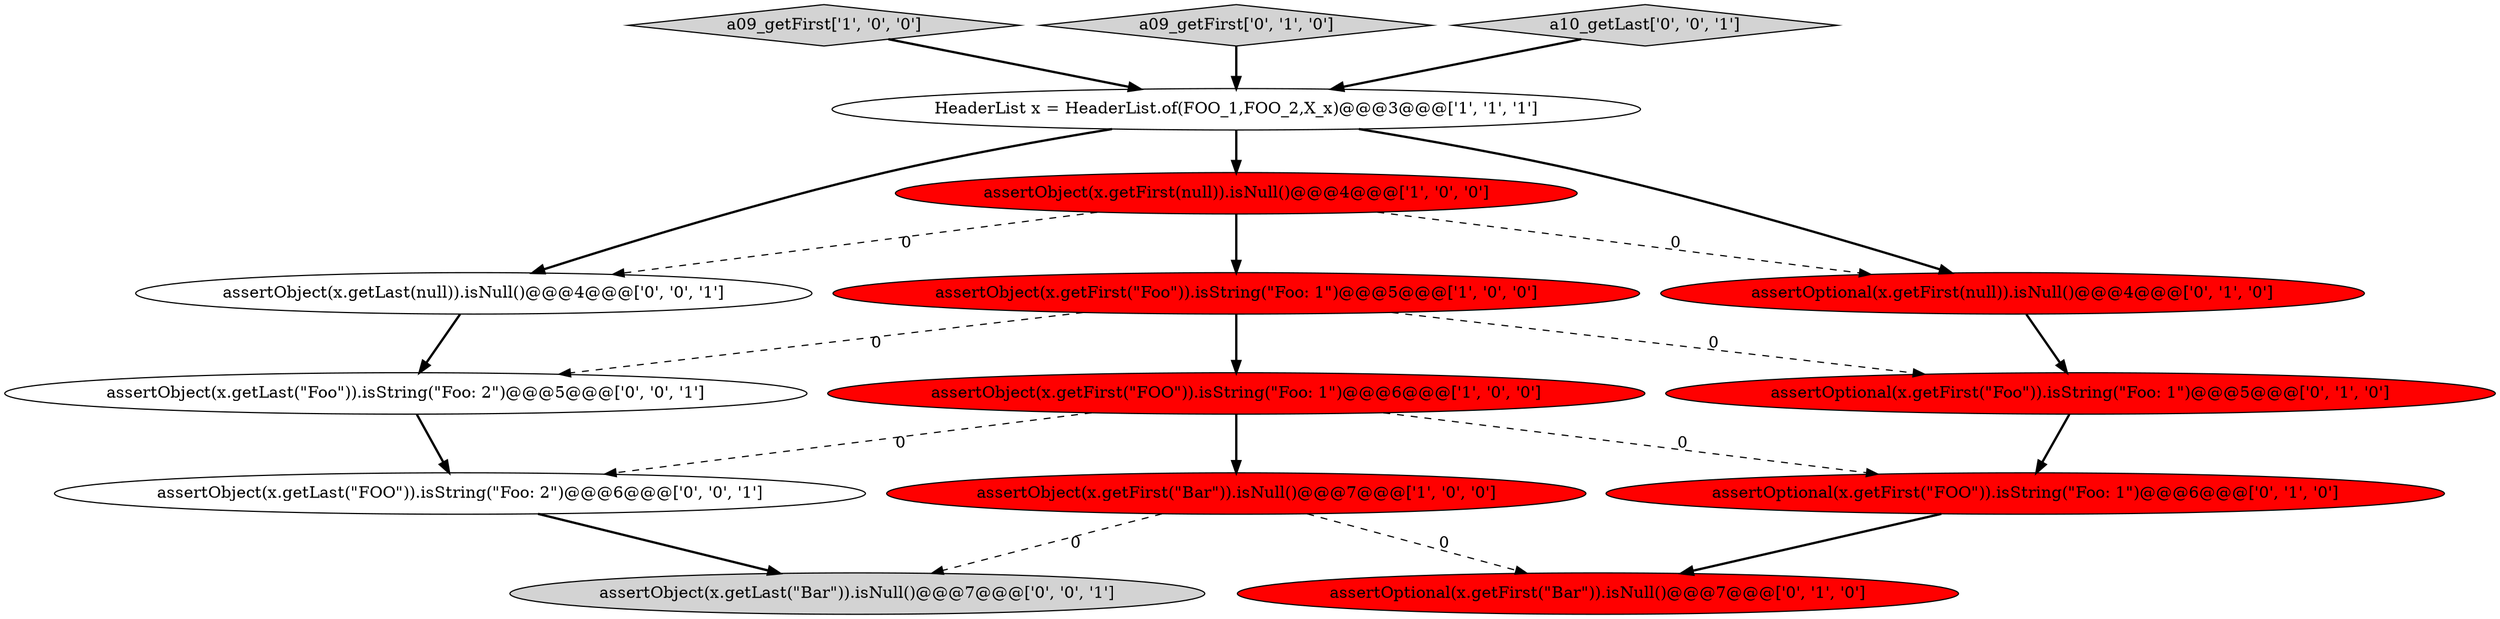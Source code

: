 digraph {
12 [style = filled, label = "assertObject(x.getLast(null)).isNull()@@@4@@@['0', '0', '1']", fillcolor = white, shape = ellipse image = "AAA0AAABBB3BBB"];
6 [style = filled, label = "assertOptional(x.getFirst(\"Foo\")).isString(\"Foo: 1\")@@@5@@@['0', '1', '0']", fillcolor = red, shape = ellipse image = "AAA1AAABBB2BBB"];
4 [style = filled, label = "assertObject(x.getFirst(\"Foo\")).isString(\"Foo: 1\")@@@5@@@['1', '0', '0']", fillcolor = red, shape = ellipse image = "AAA1AAABBB1BBB"];
0 [style = filled, label = "HeaderList x = HeaderList.of(FOO_1,FOO_2,X_x)@@@3@@@['1', '1', '1']", fillcolor = white, shape = ellipse image = "AAA0AAABBB1BBB"];
5 [style = filled, label = "a09_getFirst['1', '0', '0']", fillcolor = lightgray, shape = diamond image = "AAA0AAABBB1BBB"];
10 [style = filled, label = "assertOptional(x.getFirst(\"FOO\")).isString(\"Foo: 1\")@@@6@@@['0', '1', '0']", fillcolor = red, shape = ellipse image = "AAA1AAABBB2BBB"];
7 [style = filled, label = "assertOptional(x.getFirst(\"Bar\")).isNull()@@@7@@@['0', '1', '0']", fillcolor = red, shape = ellipse image = "AAA1AAABBB2BBB"];
15 [style = filled, label = "assertObject(x.getLast(\"FOO\")).isString(\"Foo: 2\")@@@6@@@['0', '0', '1']", fillcolor = white, shape = ellipse image = "AAA0AAABBB3BBB"];
3 [style = filled, label = "assertObject(x.getFirst(\"Bar\")).isNull()@@@7@@@['1', '0', '0']", fillcolor = red, shape = ellipse image = "AAA1AAABBB1BBB"];
1 [style = filled, label = "assertObject(x.getFirst(\"FOO\")).isString(\"Foo: 1\")@@@6@@@['1', '0', '0']", fillcolor = red, shape = ellipse image = "AAA1AAABBB1BBB"];
8 [style = filled, label = "a09_getFirst['0', '1', '0']", fillcolor = lightgray, shape = diamond image = "AAA0AAABBB2BBB"];
13 [style = filled, label = "assertObject(x.getLast(\"Bar\")).isNull()@@@7@@@['0', '0', '1']", fillcolor = lightgray, shape = ellipse image = "AAA0AAABBB3BBB"];
14 [style = filled, label = "assertObject(x.getLast(\"Foo\")).isString(\"Foo: 2\")@@@5@@@['0', '0', '1']", fillcolor = white, shape = ellipse image = "AAA0AAABBB3BBB"];
2 [style = filled, label = "assertObject(x.getFirst(null)).isNull()@@@4@@@['1', '0', '0']", fillcolor = red, shape = ellipse image = "AAA1AAABBB1BBB"];
11 [style = filled, label = "a10_getLast['0', '0', '1']", fillcolor = lightgray, shape = diamond image = "AAA0AAABBB3BBB"];
9 [style = filled, label = "assertOptional(x.getFirst(null)).isNull()@@@4@@@['0', '1', '0']", fillcolor = red, shape = ellipse image = "AAA1AAABBB2BBB"];
0->9 [style = bold, label=""];
15->13 [style = bold, label=""];
3->7 [style = dashed, label="0"];
1->15 [style = dashed, label="0"];
0->12 [style = bold, label=""];
0->2 [style = bold, label=""];
1->3 [style = bold, label=""];
1->10 [style = dashed, label="0"];
4->6 [style = dashed, label="0"];
3->13 [style = dashed, label="0"];
2->4 [style = bold, label=""];
10->7 [style = bold, label=""];
9->6 [style = bold, label=""];
8->0 [style = bold, label=""];
2->12 [style = dashed, label="0"];
11->0 [style = bold, label=""];
5->0 [style = bold, label=""];
2->9 [style = dashed, label="0"];
6->10 [style = bold, label=""];
12->14 [style = bold, label=""];
14->15 [style = bold, label=""];
4->1 [style = bold, label=""];
4->14 [style = dashed, label="0"];
}
